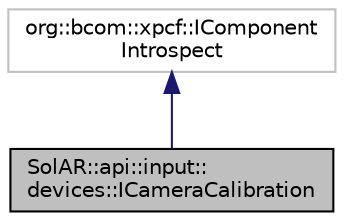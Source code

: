 digraph "SolAR::api::input::devices::ICameraCalibration"
{
 // LATEX_PDF_SIZE
  edge [fontname="Helvetica",fontsize="10",labelfontname="Helvetica",labelfontsize="10"];
  node [fontname="Helvetica",fontsize="10",shape=record];
  Node1 [label="SolAR::api::input::\ldevices::ICameraCalibration",height=0.2,width=0.4,color="black", fillcolor="grey75", style="filled", fontcolor="black",tooltip="Calibrates a camera. UUID: 0e83b228-b9ca-413d-9dc2-db45c427428b"];
  Node2 -> Node1 [dir="back",color="midnightblue",fontsize="10",style="solid",fontname="Helvetica"];
  Node2 [label="org::bcom::xpcf::IComponent\lIntrospect",height=0.2,width=0.4,color="grey75", fillcolor="white", style="filled",tooltip=" "];
}
